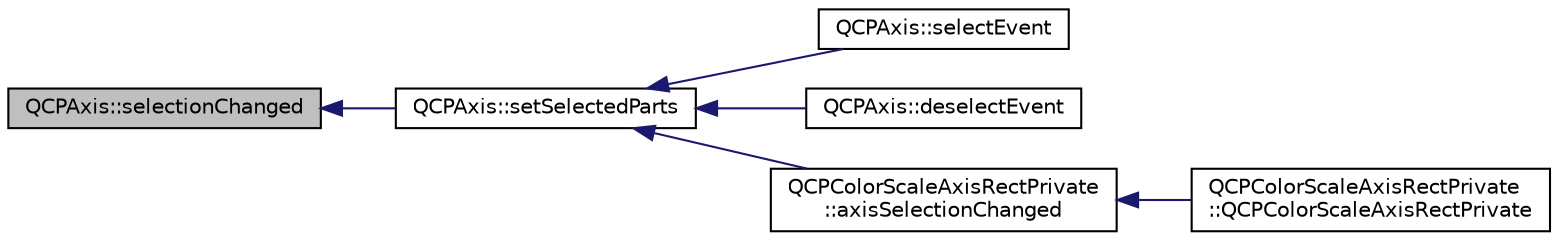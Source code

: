 digraph "QCPAxis::selectionChanged"
{
  edge [fontname="Helvetica",fontsize="10",labelfontname="Helvetica",labelfontsize="10"];
  node [fontname="Helvetica",fontsize="10",shape=record];
  rankdir="LR";
  Node602 [label="QCPAxis::selectionChanged",height=0.2,width=0.4,color="black", fillcolor="grey75", style="filled", fontcolor="black"];
  Node602 -> Node603 [dir="back",color="midnightblue",fontsize="10",style="solid",fontname="Helvetica"];
  Node603 [label="QCPAxis::setSelectedParts",height=0.2,width=0.4,color="black", fillcolor="white", style="filled",URL="$d2/deb/class_q_c_p_axis.html#ab9d7a69277dcbed9119b3c1f25ca19c3"];
  Node603 -> Node604 [dir="back",color="midnightblue",fontsize="10",style="solid",fontname="Helvetica"];
  Node604 [label="QCPAxis::selectEvent",height=0.2,width=0.4,color="black", fillcolor="white", style="filled",URL="$d2/deb/class_q_c_p_axis.html#aa8a5fe80e2898ec08ada26b5fbee9eca"];
  Node603 -> Node605 [dir="back",color="midnightblue",fontsize="10",style="solid",fontname="Helvetica"];
  Node605 [label="QCPAxis::deselectEvent",height=0.2,width=0.4,color="black", fillcolor="white", style="filled",URL="$d2/deb/class_q_c_p_axis.html#a53512242cde6ec21943a3ba10dbf78c3"];
  Node603 -> Node606 [dir="back",color="midnightblue",fontsize="10",style="solid",fontname="Helvetica"];
  Node606 [label="QCPColorScaleAxisRectPrivate\l::axisSelectionChanged",height=0.2,width=0.4,color="black", fillcolor="white", style="filled",URL="$df/ddc/class_q_c_p_color_scale_axis_rect_private.html#a6112ad4291ac1695d37659cb049d598d"];
  Node606 -> Node607 [dir="back",color="midnightblue",fontsize="10",style="solid",fontname="Helvetica"];
  Node607 [label="QCPColorScaleAxisRectPrivate\l::QCPColorScaleAxisRectPrivate",height=0.2,width=0.4,color="black", fillcolor="white", style="filled",URL="$df/ddc/class_q_c_p_color_scale_axis_rect_private.html#ad3b242f75dd2b33581364a4e668a80db"];
}
